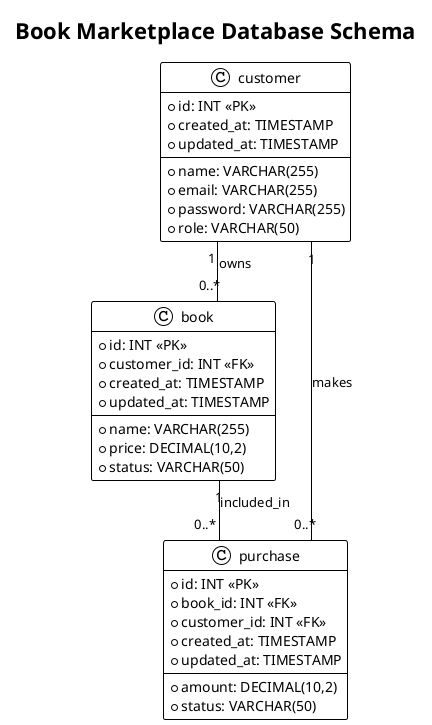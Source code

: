 @startuml
!theme plain
skinparam backgroundColor white
skinparam handwritten false
skinparam linetype ortho

title Book Marketplace Database Schema

' Define table style
skinparam class {
    BackgroundColor White
    ArrowColor Black
    BorderColor Black
    FontSize 14
}

' Define table
class book {
    +id: INT <<PK>>
    +name: VARCHAR(255)
    +price: DECIMAL(10,2)
    +status: VARCHAR(50)
    +customer_id: INT <<FK>>
    +created_at: TIMESTAMP
    +updated_at: TIMESTAMP
}

class customer {
    +id: INT <<PK>>
    +name: VARCHAR(255)
    +email: VARCHAR(255)
    +password: VARCHAR(255)
    +role: VARCHAR(50)
    +created_at: TIMESTAMP
    +updated_at: TIMESTAMP
}

class purchase {
    +id: INT <<PK>>
    +book_id: INT <<FK>>
    +customer_id: INT <<FK>>
    +amount: DECIMAL(10,2)
    +status: VARCHAR(50)
    +created_at: TIMESTAMP
    +updated_at: TIMESTAMP
}

' Relationships
customer "1" -- "0..*" book : owns
customer "1" -- "0..*" purchase : makes
book "1" -- "0..*" purchase : included_in

@enduml 